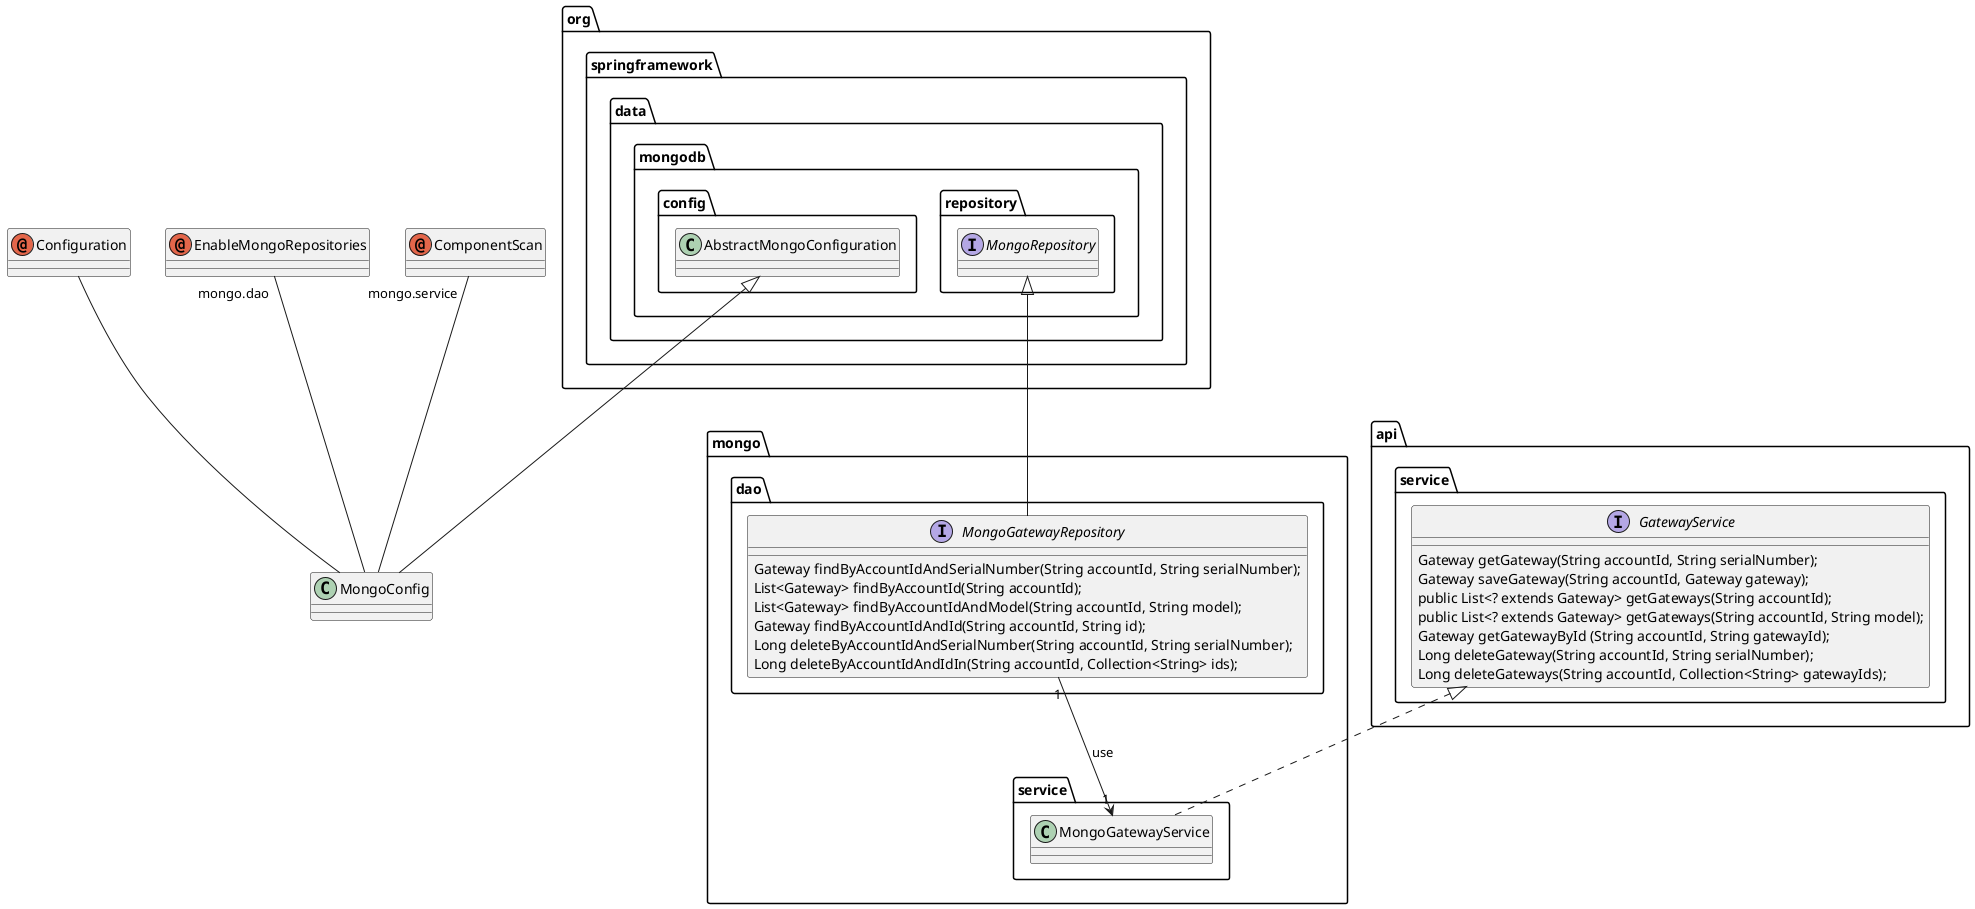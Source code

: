 @startuml

annotation Configuration
annotation EnableMongoRepositories
annotation ComponentScan

interface api.service.GatewayService {
    Gateway getGateway(String accountId, String serialNumber);
    Gateway saveGateway(String accountId, Gateway gateway);
    public List<? extends Gateway> getGateways(String accountId);
    public List<? extends Gateway> getGateways(String accountId, String model);
    Gateway getGatewayById (String accountId, String gatewayId);
    Long deleteGateway(String accountId, String serialNumber);
    Long deleteGateways(String accountId, Collection<String> gatewayIds);
}


class MongoConfig extends org.springframework.data.mongodb.config.AbstractMongoConfiguration
interface mongo.dao.MongoGatewayRepository extends org.springframework.data.mongodb.repository.MongoRepository {
    Gateway findByAccountIdAndSerialNumber(String accountId, String serialNumber);
    List<Gateway> findByAccountId(String accountId);
    List<Gateway> findByAccountIdAndModel(String accountId, String model);
    Gateway findByAccountIdAndId(String accountId, String id);
    Long deleteByAccountIdAndSerialNumber(String accountId, String serialNumber);
    Long deleteByAccountIdAndIdIn(String accountId, Collection<String> ids);
}
class mongo.service.MongoGatewayService implements api.service.GatewayService
mongo.dao.MongoGatewayRepository "1" --> "1" mongo.service.MongoGatewayService : use

Configuration -- MongoConfig
EnableMongoRepositories "mongo.dao" -- MongoConfig
ComponentScan "mongo.service" -- MongoConfig


@enduml